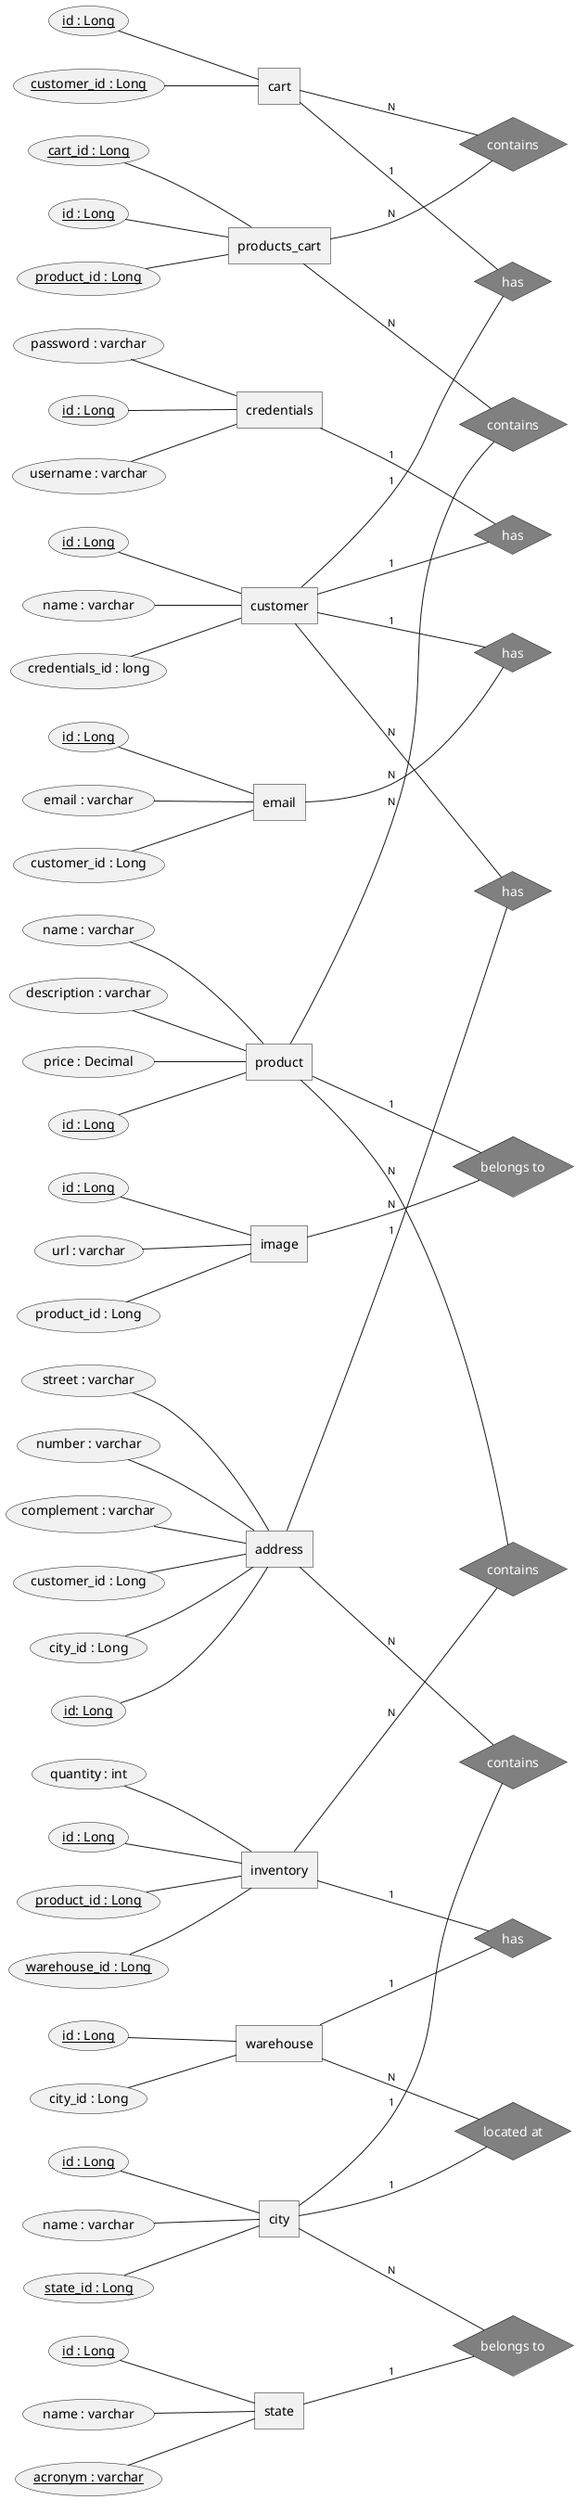@startchen

left to right direction

<style>
.grey {
BackGroundColor Grey
FontColor White
}
</style>

/'
//////////////////////////////////////////
=================ENTITIES=================
//////////////////////////////////////////
'/

entity product {
	id : Long <<key>>
	name : varchar
	description : varchar
	price : Decimal
}

entity image{
    id : Long <<key>>
    url : varchar
    product_id : Long <<fk>>
}

entity customer {
	id : Long <<key>>
	name : varchar
	credentials_id : long <<FK>>
}

entity address {
    id: Long <<key>>
    street : varchar
    number : varchar
    complement : varchar
    customer_id : Long <<FK>>
    city_id : Long
}

entity city {
    id : Long <<key>>
    name : varchar
    state_id : Long <<key>>
}

entity state {
    id : Long <<key>>
    name : varchar
    acronym : varchar <<key>>
}

entity email {
	id : Long <<key>>
	email : varchar
	customer_id : Long <<FK>>
}

entity credentials {
	id : Long <<key>>
	username : varchar
	password : varchar
}

entity cart {
	id : Long <<key>>
	customer_id : Long <<key>>	
}

entity "products_cart" as pc {
	id : Long <<key>>
	product_id : Long <<key>>
	cart_id : Long <<key>>
}

entity warehouse {
  id : Long <<key>>
  city_id : Long
}

entity inventory {
  id : Long <<key>>
  product_id : Long <<key>>
  warehouse_id : Long <<key>>
  quantity : int
}




/'
//////////////////////////////////////////
=================ENTITIES=================
//////////////////////////////////////////

===============================================
===============================================

///////////////////////////////////////////////
=================RELATIONSHIPS=================
///////////////////////////////////////////////
'/


relationship "has" as EMAIL_CUSTOMER <<grey>>{
}

email -N- EMAIL_CUSTOMER
customer -1- EMAIL_CUSTOMER

relationship "has" as CUSTOMER_CREDENTIALS <<grey>> {
}

customer -1- CUSTOMER_CREDENTIALS
credentials -1- CUSTOMER_CREDENTIALS


relationship "has" as CUSTOMER_CART <<grey>> {
}

customer -1- CUSTOMER_CART
cart -1- CUSTOMER_CART

relationship "contains" as PC_PRODUCT <<grey>> {
}

product -N- PC_PRODUCT
pc -N- PC_PRODUCT

relationship "contains" as PC_CART <<grey>> {
}

cart -N- PC_CART
pc -N- PC_CART

relationship "contains" as PRODUCT_INVENTORY <<grey>> {
}

product -N- PRODUCT_INVENTORY
inventory -N- PRODUCT_INVENTORY

relationship "has" as INVENTORY_WAREHOUSE <<grey>> {
}

warehouse -1- INVENTORY_WAREHOUSE
inventory -1- INVENTORY_WAREHOUSE

relationship "belongs to" as CITY_STATE <<grey>> {
}
city -N- CITY_STATE
state -1- CITY_STATE

relationship "contains" as ADDRESS_CITY <<grey>>{
}
address -N- ADDRESS_CITY
city -1- ADDRESS_CITY

relationship "has" as CUSTOMER_ADDRESS <<grey>> {
}
customer -N- CUSTOMER_ADDRESS
address -1- CUSTOMER_ADDRESS

relationship "belongs to" as IMAGE_PRODUCT <<grey>> {
}
product -1- IMAGE_PRODUCT
image -N- IMAGE_PRODUCT

relationship "located at" as WAREHOUSE_CITY <<grey>>{
}
city -1- WAREHOUSE_CITY
warehouse -N- WAREHOUSE_CITY
@endchen
